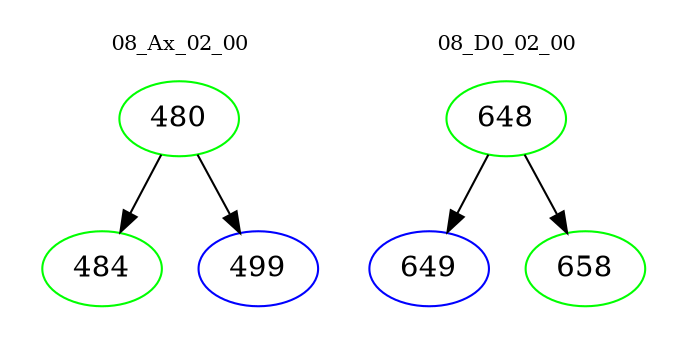 digraph{
subgraph cluster_0 {
color = white
label = "08_Ax_02_00";
fontsize=10;
T0_480 [label="480", color="green"]
T0_480 -> T0_484 [color="black"]
T0_484 [label="484", color="green"]
T0_480 -> T0_499 [color="black"]
T0_499 [label="499", color="blue"]
}
subgraph cluster_1 {
color = white
label = "08_D0_02_00";
fontsize=10;
T1_648 [label="648", color="green"]
T1_648 -> T1_649 [color="black"]
T1_649 [label="649", color="blue"]
T1_648 -> T1_658 [color="black"]
T1_658 [label="658", color="green"]
}
}
